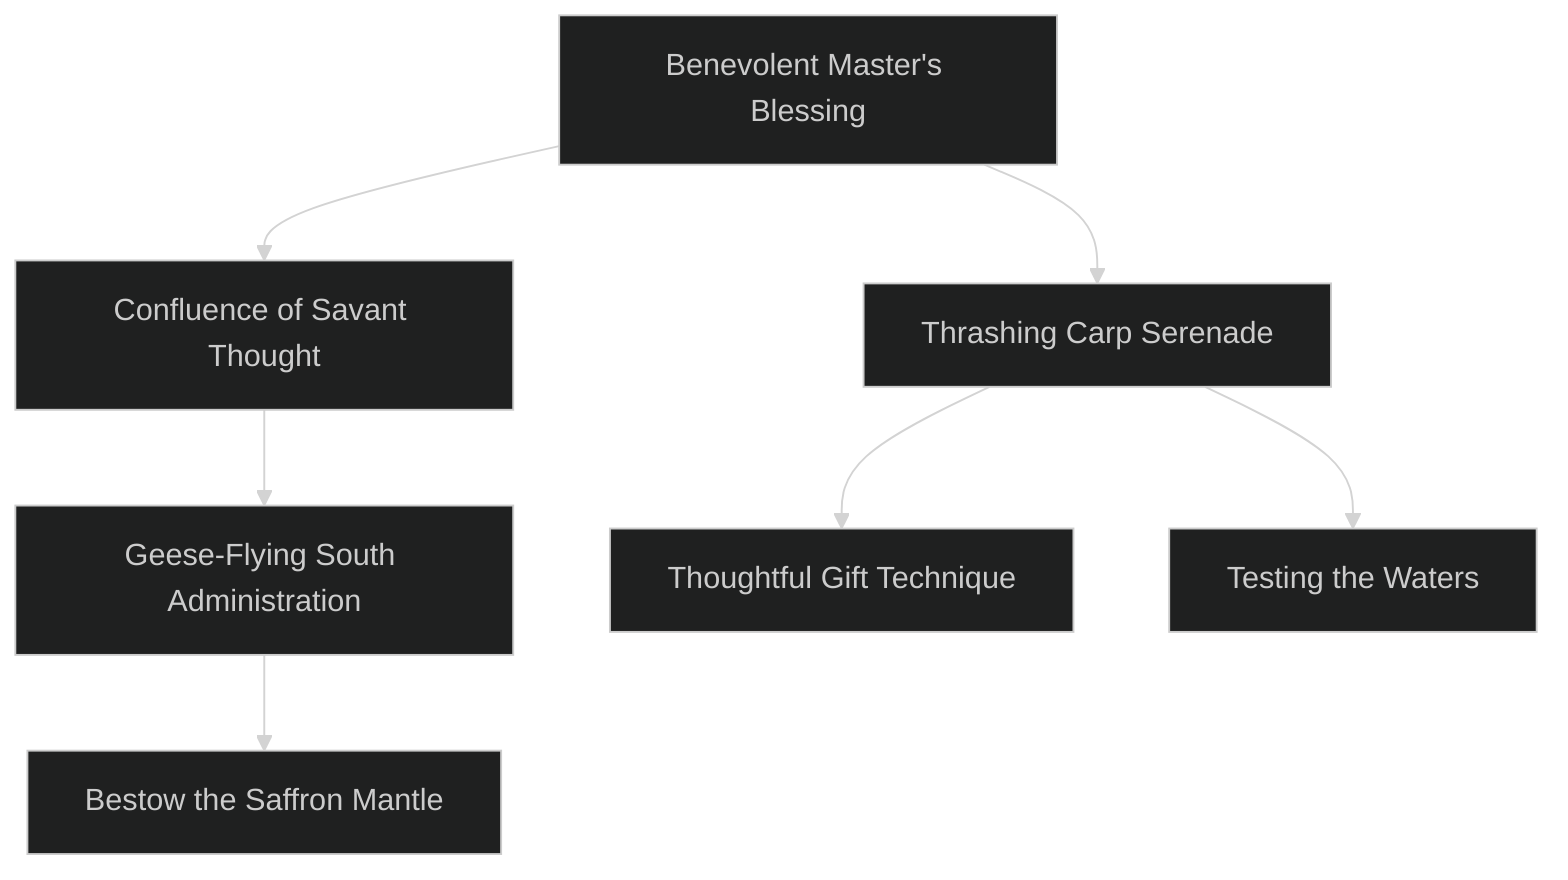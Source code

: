 ---
config:
  theme: dark
---
flowchart TD

    benevolent_masters_blessing[Benevolent Master's Blessing]
    click benevolent_masters_blessing callback "
        Benevolent Master's Blessing<br>
        <br>
        Cost: 1 mote or 1 mote per two dice<br>
        Duration: One scene<br>
        Type: Simple<br>
        Minimum Bureaucracy: 2<br>
        Minimum Essence: 1<br>
        Prerequisite Charms: None<br>
        <br>
        Using this Charm, a Dragon-Blood administrator can
        imbue his underlings with an echo of his own innate grasp of
        the workings of state. The bureaucrat may grant one trusted
        assistant a bonus of two dice per point of Essence spent. The
        assistant may not more than double her Bureaucracy, and the
        Exalt cannot donate more Ability than he has.<br>
        Alternately, for merely 1 mote of Essence, the Dynast may
        tum a group of dullards or even the soul-dead victims of the Fair
        Folk into passable temporary help by splitting his Bureaucracy
        Ability among them, giving a maximum of one point to each.
        This Charm requires some supervision — the assistants will
        have questions, and if they cannot find the Dragon- Blood to ask
        him their questions, the Charm fails. While supervising, the
        Dragon-Blooded technically has no Bureaucracy, and can do
        nothing but look after his charges. Temporary assistants must
        have originally possessed no dots in Bureaucracy.
        "

    confluence_of_savant_thought[Confluence of Savant Thought]
    benevolent_masters_blessing --> confluence_of_savant_thought
    click confluence_of_savant_thought callback "
        Confluence of Savant Thought<br>
        <br>
        Cost: 2 motes<br>
        Duration: One scene<br>
        Type: Simple<br>
        Minimum Bureaucracy: 3<br>
        Minimum Essence: 2<br>
        Prerequisite Charms: Benevolent Master's Blessing<br>
        <br>
        The Essence of bureaucracy is the same everywhere -
        the day-to-day affairs of a household or mercantile establish-
        ment tend to pool and eddy in predictable patterns no
        matter how grand or humble the scale. An Exalt may use this
        Charm to tap into the bureaucracy around her and under-
        stand its general nature and some specifics of its operation,
        such as where goods or documents are kept or who is
        responsible for what aspects of administration. This Charm
        does not grant unfettered access to guarded or locked areas,
        but it does allow the Dragon-Blood to use her Bureaucracy
        Ability in place of her Socialize Ability for purposes of
        dissembling about paperwork, permissions and passage.
        "

    geese_flying_south_administration[Geese-Flying South Administration]
    confluence_of_savant_thought --> geese_flying_south_administration
    click geese_flying_south_administration callback "
        Geese-Flying South Administration<br>
        <br>
        Cost: 5 motes, 1 Willpower<br>
        Duration: One task<br>
        Type: Simple<br>
        Minimum Bureaucracy: 4<br>
        Minimum Essence: 2<br>
        Prerequisite Charms: Confluence of Savant Thought<br>
        <br>
        An administrator with this Charm can bend her entire
        bureaucratic apparatus to expedite a designated task: tax collec-
        tion, troop recruitment or selling merchandise, for example.
        Her followers perform their duties exceptionally well for the
        duration of the task, serving with the utmost dedication. At the
        completion of the task, the Dragon-Blood reaps additional
        benefits. Monetary profits increase by one percent per success
        on an Intelligence + Bureaucracy roll. If the end result is goods
        rather than coin, the amount is increased by two percent per
        success. Conscription and other recruitment are improved by
        two percent per success on a Charisma + Bureaucracy roll. The
        Storyteller is responsible for determining the base result of any
        such endeavor, before the improvements granted by this
        Charm. These improvements are strictly magical and do not
        actually improve the bureaucracy in the long term.
        "

    bestow_the_saffron_mantle[Bestow the Saffron Mantle]
    geese_flying_south_administration --> bestow_the_saffron_mantle
    click bestow_the_saffron_mantle callback "
        Bestow the Saffron Mantle<br>
        <br>
        Cost: 1 mote + 1 mote per dot lent<br>
        Duration: Special<br>
        Type: Simple<br>
        Minimum Bureaucracy: 4<br>
        Minimum Essence: 3<br>
        Prerequisite Charms: Geese-Flying-South Administration<br>
        <br>
        This Charm is priceless to Dragon-Blooded who must
        travel but cannot bear to leave their affairs in the hands of
        others. Before leaving on a journey, a Dragon-Blood knowing
        this Charm may designate a proxy to make decisions on his
        behalf (most give a token of some kind, perhaps a seal, scroll
        or garment). The designee administers precisely as the Exalt
        would have were he present, making decisions and placing
        resources with her master's remarkable skill. Dusty legends
        popular only among scribes tell of assassinated Dynasts who
        reach out from beyond the grave to wreak havoc on the affairs
        of their murders by way of their faithful servants.<br>
        The Charm is effective for a number of weeks equal to
        the successes scored on a Perception + Bureaucracy roll, but
        the exact duration is not obvious to either the proxy or the
        Dragon-Blooded, who must simply trust in his abilities. The
        Dragon-Blood may end the Charm sooner if he wishes. If he
        does so, the committed Essence begins returning normally.
        "

    thrashing_carp_serenade[Thrashing Carp Serenade]
    benevolent_masters_blessing --> thrashing_carp_serenade
    click thrashing_carp_serenade callback "
        Thrashing Carp Serenade<br>
        <br>
        Cost: 3 motes<br>
        Duration: One scene<br>
        Type: Simple<br>
        Minimum Bureaucracy: 3<br>
        Minimum Essence: 1<br>
        Prerequisite Charms: Benevolent Master's Blessing<br>
        <br>
        There is an art to impeding the flow of a bureaucracy.
        The Thrashing Carp Serenade is only the beginning of that
        art. By means of this Charm, an Exalt may slow administrative
        tasks and productive deliberation in the area within the sound
        of his voice to a near standstill. In order to make any progress,
        the player of the opposing bureaucrat must best the wielder of
        this Charm's player in an opposed Stamina + Bureaucracy
        test. Any Water-aspected novice can hold a roomful of aged
        scribes at bay, but only the experienced or rash use this
        technique in an august body such as the Deliberative.
        "

    thoughtful_gift_technique[Thoughtful Gift Technique]
    thrashing_carp_serenade --> thoughtful_gift_technique
    click thoughtful_gift_technique callback "
        Thoughtful Gift Technique<br>
        <br>
        Cost: 2 motes<br>
        Duration: Instant<br>
        Type: Simple<br>
        Minimum Bureaucracy: 4<br>
        Minimum Essence: 2<br>
        Prerequisite Charms: Thrashing Carp Serenade<br>
        <br>
        Presenting an appropriate gift can take the edge off an
        uncomfortable social gathering or gain favors and access
        that would otherwise seem unattainable. Using this Charm,
        a Dragon-Blood intuits what would make the perfect gift, for
        public presentation, or the perfect bribe, for private dealings.
        Specifying gift or bribe, the Exalt's player rolls Perception
        + Bureaucracy. The Exalt must know the intended recipient;
        knowing him by reputation raises the difficulty of the
        roll by 2. This Charm does not provide the gift — or even
        easy access to it — it merely provides the information. The
        brutish administrators of the tributary lands may be fondest
        of gifts of wealth, but the nuanced tastes of the Dynasts may
        require that the would-be gift-giver acquire unusual items
        such as a lock of hair from a vain rival or a sapphire exactly
        the color of a favored mistress's eyes.
        "

    testing_the_waters[Testing the Waters]
    thrashing_carp_serenade --> testing_the_waters
    click testing_the_waters callback "
        Testing the Waters<br>
        <br>
        Cost: 3 motes<br>
        Duration: Instant<br>
        Type: Simple<br>
        Minimum Bureaucracy: 5<br>
        Minimum Essence: 2<br>
        Prerequisite Charms: Thrashing Carp Serenade<br>
        <br>
        The quickest path to disaster for a political gambit is to
        call a vote before knowing how the votes will fall. Armed
        with this Charm, a master bureaucrat can safely avoid that
        pitfall. With but a moment's consideration, the Exalt knows
        how many votes yea, nay or abstaining would result should
        the matter under discussion be called to a vote. It does not
        reveal by whom the votes would be cast. The Dragon-Blooded
        do not only use this Charm to pass their own
        agendas. They also hurry their rivals' plans to failure or
        simply judge where their vote will bring the highest price.
        Note that this Charm can only be used on groups of seven
        or more; it simply fails if used on a smaller group.
        "